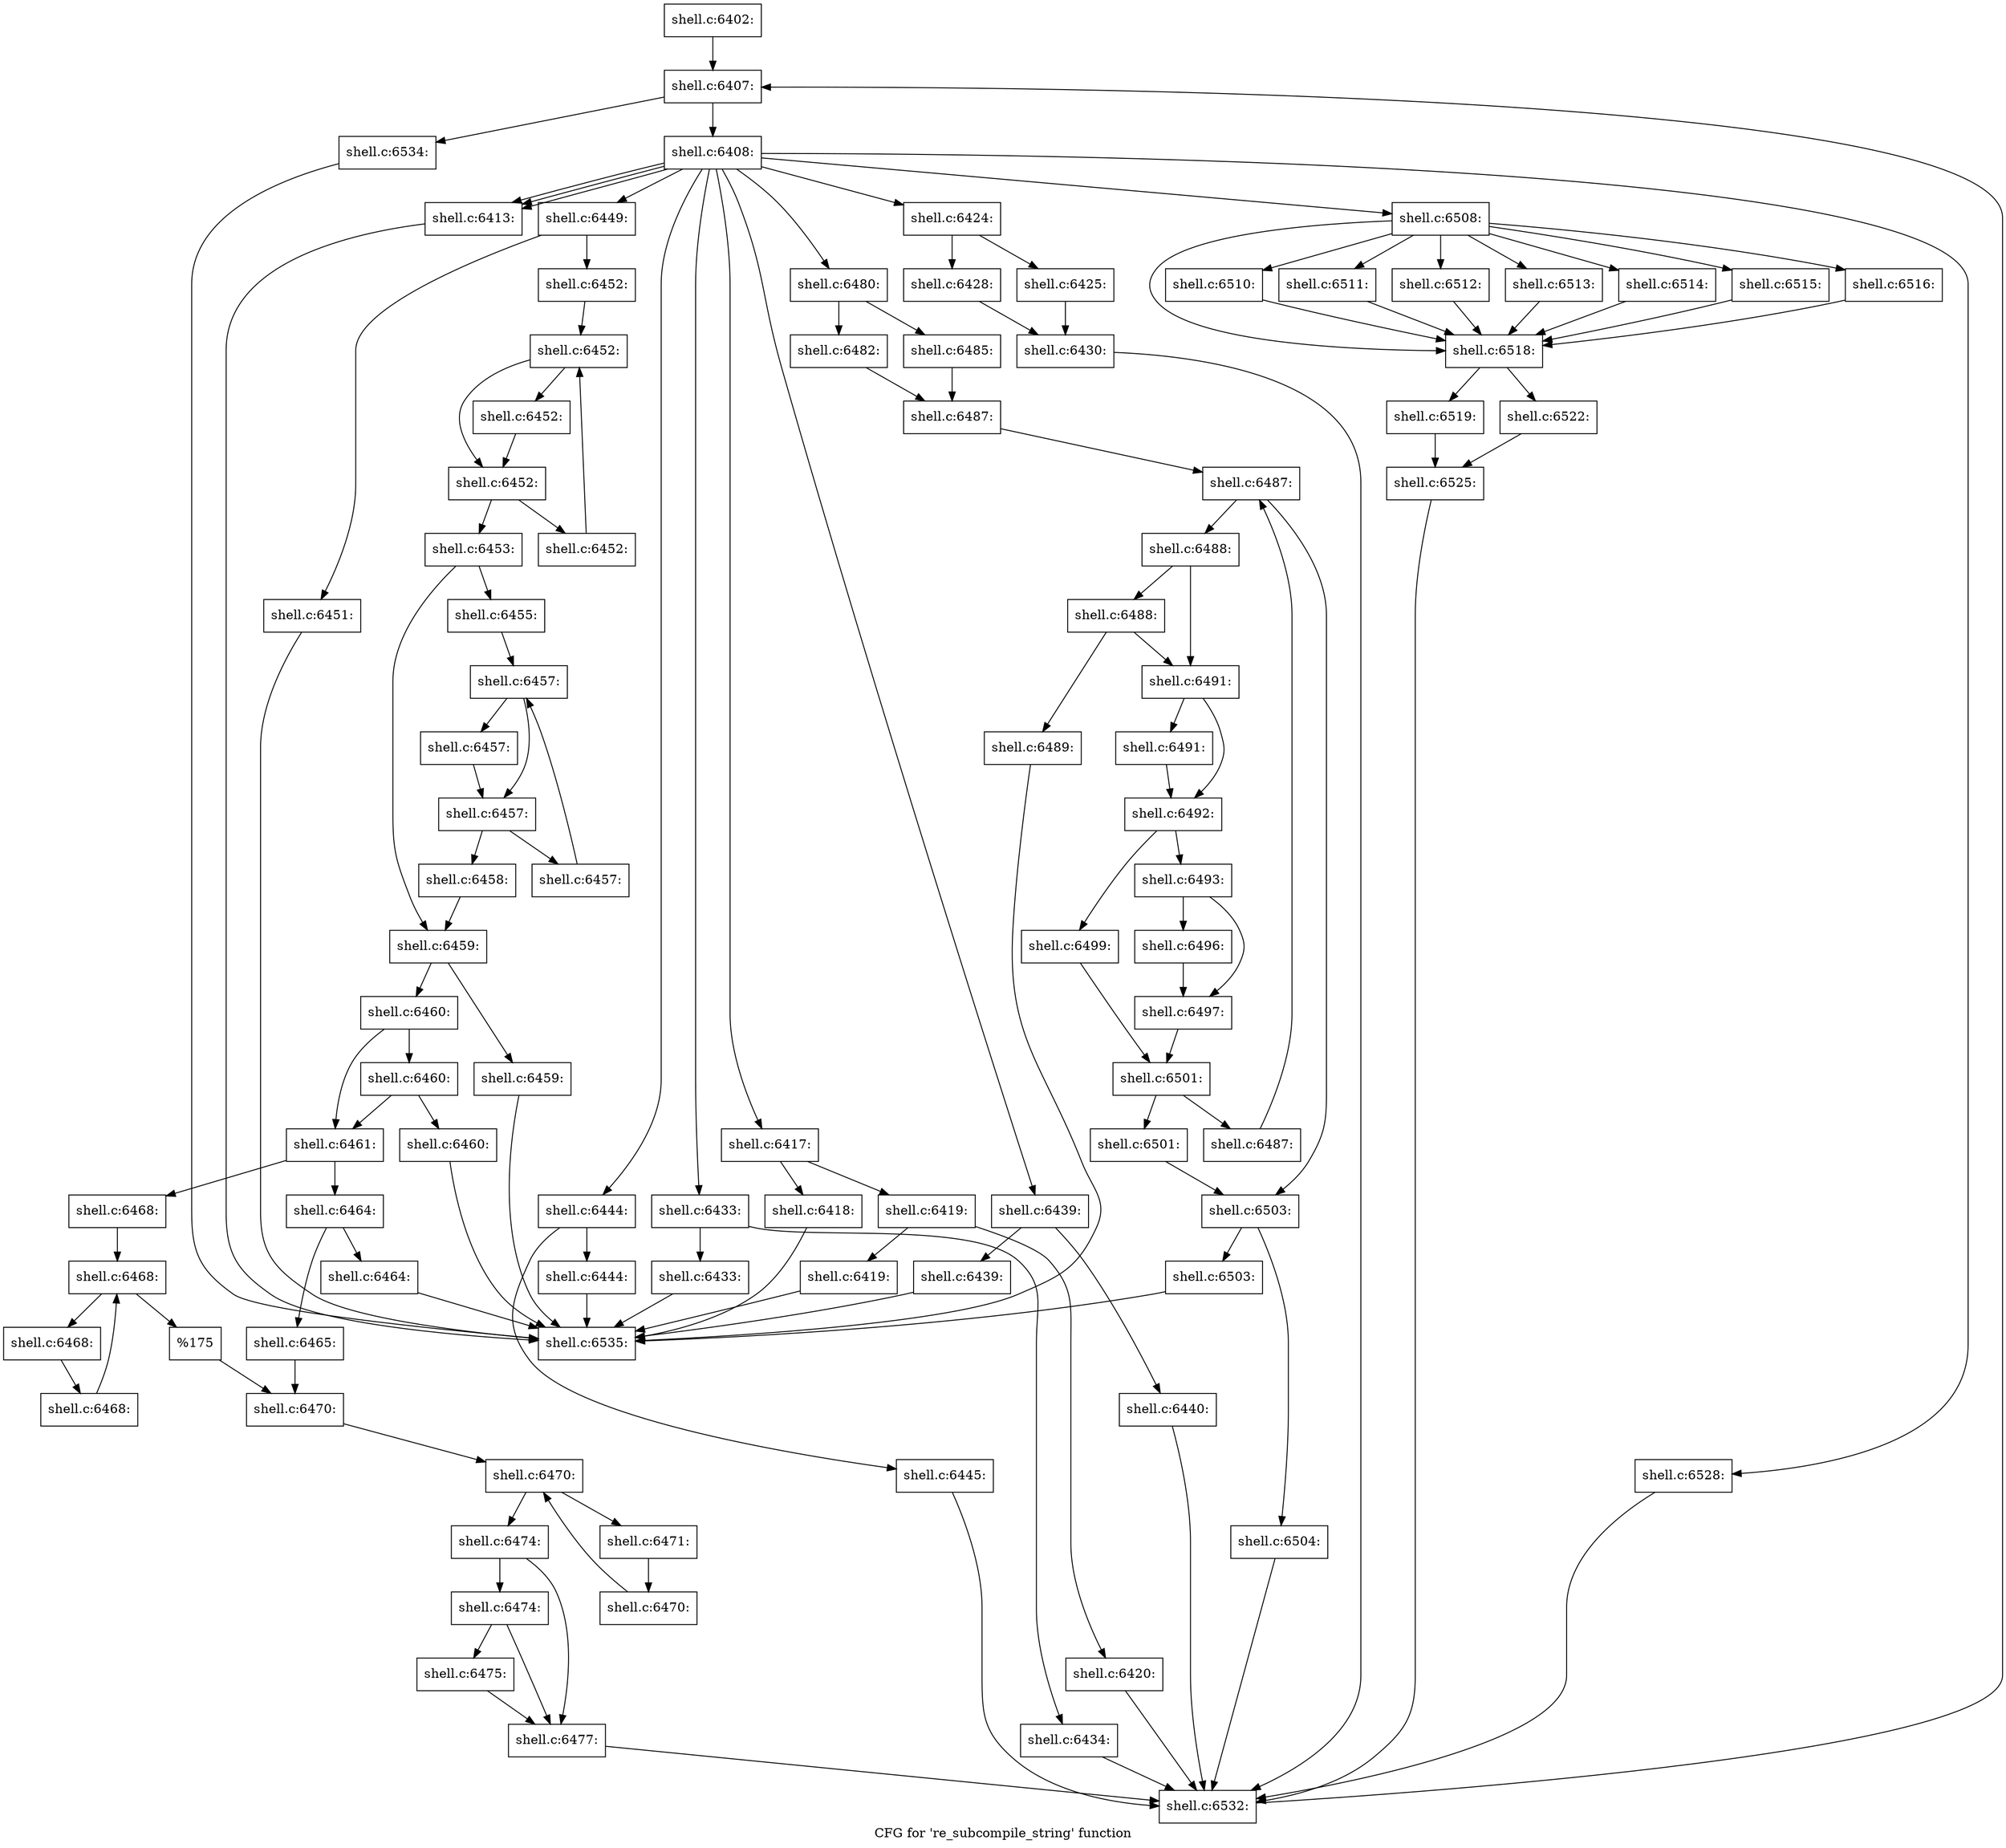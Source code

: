 digraph "CFG for 're_subcompile_string' function" {
	label="CFG for 're_subcompile_string' function";

	Node0x5602766e3770 [shape=record,label="{shell.c:6402:}"];
	Node0x5602766e3770 -> Node0x560276a264d0;
	Node0x560276a264d0 [shape=record,label="{shell.c:6407:}"];
	Node0x560276a264d0 -> Node0x560276a26d60;
	Node0x560276a264d0 -> Node0x560276a26630;
	Node0x560276a26d60 [shape=record,label="{shell.c:6408:}"];
	Node0x560276a26d60 -> Node0x560276a27270;
	Node0x560276a26d60 -> Node0x560276a27650;
	Node0x560276a26d60 -> Node0x560276a27650;
	Node0x560276a26d60 -> Node0x560276a27650;
	Node0x560276a26d60 -> Node0x560276a27d10;
	Node0x560276a26d60 -> Node0x560276a291d0;
	Node0x560276a26d60 -> Node0x560276a2a3e0;
	Node0x560276a26d60 -> Node0x560276a2b970;
	Node0x560276a26d60 -> Node0x560276a2c720;
	Node0x560276a26d60 -> Node0x560276a2d6b0;
	Node0x560276a26d60 -> Node0x560276a37a60;
	Node0x560276a26d60 -> Node0x560276a3e760;
	Node0x560276a27650 [shape=record,label="{shell.c:6413:}"];
	Node0x560276a27650 -> Node0x5602766e38f0;
	Node0x560276a27d10 [shape=record,label="{shell.c:6417:}"];
	Node0x560276a27d10 -> Node0x560276a280d0;
	Node0x560276a27d10 -> Node0x560276a28120;
	Node0x560276a280d0 [shape=record,label="{shell.c:6418:}"];
	Node0x560276a280d0 -> Node0x5602766e38f0;
	Node0x560276a28120 [shape=record,label="{shell.c:6419:}"];
	Node0x560276a28120 -> Node0x560276a285c0;
	Node0x560276a28120 -> Node0x560276a28610;
	Node0x560276a285c0 [shape=record,label="{shell.c:6419:}"];
	Node0x560276a285c0 -> Node0x5602766e38f0;
	Node0x560276a28610 [shape=record,label="{shell.c:6420:}"];
	Node0x560276a28610 -> Node0x560276a27180;
	Node0x560276a291d0 [shape=record,label="{shell.c:6424:}"];
	Node0x560276a291d0 -> Node0x560276a29330;
	Node0x560276a291d0 -> Node0x560276a293d0;
	Node0x560276a29330 [shape=record,label="{shell.c:6425:}"];
	Node0x560276a29330 -> Node0x560276a29380;
	Node0x560276a293d0 [shape=record,label="{shell.c:6428:}"];
	Node0x560276a293d0 -> Node0x560276a29380;
	Node0x560276a29380 [shape=record,label="{shell.c:6430:}"];
	Node0x560276a29380 -> Node0x560276a27180;
	Node0x560276a2a3e0 [shape=record,label="{shell.c:6433:}"];
	Node0x560276a2a3e0 -> Node0x560276a2a540;
	Node0x560276a2a3e0 -> Node0x560276a2a590;
	Node0x560276a2a540 [shape=record,label="{shell.c:6433:}"];
	Node0x560276a2a540 -> Node0x5602766e38f0;
	Node0x560276a2a590 [shape=record,label="{shell.c:6434:}"];
	Node0x560276a2a590 -> Node0x560276a27180;
	Node0x560276a2b970 [shape=record,label="{shell.c:6439:}"];
	Node0x560276a2b970 -> Node0x560276a2bad0;
	Node0x560276a2b970 -> Node0x560276a2bb20;
	Node0x560276a2bad0 [shape=record,label="{shell.c:6439:}"];
	Node0x560276a2bad0 -> Node0x5602766e38f0;
	Node0x560276a2bb20 [shape=record,label="{shell.c:6440:}"];
	Node0x560276a2bb20 -> Node0x560276a27180;
	Node0x560276a2c720 [shape=record,label="{shell.c:6444:}"];
	Node0x560276a2c720 -> Node0x560276a2c880;
	Node0x560276a2c720 -> Node0x560276a2c8d0;
	Node0x560276a2c880 [shape=record,label="{shell.c:6444:}"];
	Node0x560276a2c880 -> Node0x5602766e38f0;
	Node0x560276a2c8d0 [shape=record,label="{shell.c:6445:}"];
	Node0x560276a2c8d0 -> Node0x560276a27180;
	Node0x560276a2d6b0 [shape=record,label="{shell.c:6449:}"];
	Node0x560276a2d6b0 -> Node0x560276a2e4f0;
	Node0x560276a2d6b0 -> Node0x560276a2e540;
	Node0x560276a2e4f0 [shape=record,label="{shell.c:6451:}"];
	Node0x560276a2e4f0 -> Node0x5602766e38f0;
	Node0x560276a2e540 [shape=record,label="{shell.c:6452:}"];
	Node0x560276a2e540 -> Node0x560276a2eb40;
	Node0x560276a2eb40 [shape=record,label="{shell.c:6452:}"];
	Node0x560276a2eb40 -> Node0x560276a2ed70;
	Node0x560276a2eb40 -> Node0x560276a2ed20;
	Node0x560276a2ed70 [shape=record,label="{shell.c:6452:}"];
	Node0x560276a2ed70 -> Node0x560276a2ed20;
	Node0x560276a2ed20 [shape=record,label="{shell.c:6452:}"];
	Node0x560276a2ed20 -> Node0x560276a2f5b0;
	Node0x560276a2ed20 -> Node0x560276a2eca0;
	Node0x560276a2f5b0 [shape=record,label="{shell.c:6452:}"];
	Node0x560276a2f5b0 -> Node0x560276a2eb40;
	Node0x560276a2eca0 [shape=record,label="{shell.c:6453:}"];
	Node0x560276a2eca0 -> Node0x560276a30360;
	Node0x560276a2eca0 -> Node0x560276a303b0;
	Node0x560276a30360 [shape=record,label="{shell.c:6455:}"];
	Node0x560276a30360 -> Node0x560276a30c40;
	Node0x560276a30c40 [shape=record,label="{shell.c:6457:}"];
	Node0x560276a30c40 -> Node0x560276a30e70;
	Node0x560276a30c40 -> Node0x560276a30e20;
	Node0x560276a30e70 [shape=record,label="{shell.c:6457:}"];
	Node0x560276a30e70 -> Node0x560276a30e20;
	Node0x560276a30e20 [shape=record,label="{shell.c:6457:}"];
	Node0x560276a30e20 -> Node0x560276a316b0;
	Node0x560276a30e20 -> Node0x560276a30da0;
	Node0x560276a316b0 [shape=record,label="{shell.c:6457:}"];
	Node0x560276a316b0 -> Node0x560276a30c40;
	Node0x560276a30da0 [shape=record,label="{shell.c:6458:}"];
	Node0x560276a30da0 -> Node0x560276a303b0;
	Node0x560276a303b0 [shape=record,label="{shell.c:6459:}"];
	Node0x560276a303b0 -> Node0x560276a322d0;
	Node0x560276a303b0 -> Node0x560276a32320;
	Node0x560276a322d0 [shape=record,label="{shell.c:6459:}"];
	Node0x560276a322d0 -> Node0x5602766e38f0;
	Node0x560276a32320 [shape=record,label="{shell.c:6460:}"];
	Node0x560276a32320 -> Node0x560276a329d0;
	Node0x560276a32320 -> Node0x560276a32980;
	Node0x560276a329d0 [shape=record,label="{shell.c:6460:}"];
	Node0x560276a329d0 -> Node0x560276a32930;
	Node0x560276a329d0 -> Node0x560276a32980;
	Node0x560276a32930 [shape=record,label="{shell.c:6460:}"];
	Node0x560276a32930 -> Node0x5602766e38f0;
	Node0x560276a32980 [shape=record,label="{shell.c:6461:}"];
	Node0x560276a32980 -> Node0x560276a33b30;
	Node0x560276a32980 -> Node0x560276a33bd0;
	Node0x560276a33b30 [shape=record,label="{shell.c:6464:}"];
	Node0x560276a33b30 -> Node0x560276a33fe0;
	Node0x560276a33b30 -> Node0x560276a34030;
	Node0x560276a33fe0 [shape=record,label="{shell.c:6464:}"];
	Node0x560276a33fe0 -> Node0x5602766e38f0;
	Node0x560276a34030 [shape=record,label="{shell.c:6465:}"];
	Node0x560276a34030 -> Node0x560276a33b80;
	Node0x560276a33bd0 [shape=record,label="{shell.c:6468:}"];
	Node0x560276a33bd0 -> Node0x560276a34ed0;
	Node0x560276a34ed0 [shape=record,label="{shell.c:6468:}"];
	Node0x560276a34ed0 -> Node0x560276a350f0;
	Node0x560276a34ed0 -> Node0x560276a34d20;
	Node0x560276a350f0 [shape=record,label="{shell.c:6468:}"];
	Node0x560276a350f0 -> Node0x560276a35060;
	Node0x560276a35060 [shape=record,label="{shell.c:6468:}"];
	Node0x560276a35060 -> Node0x560276a34ed0;
	Node0x560276a34d20 [shape=record,label="{%175}"];
	Node0x560276a34d20 -> Node0x560276a33b80;
	Node0x560276a33b80 [shape=record,label="{shell.c:6470:}"];
	Node0x560276a33b80 -> Node0x560276a35b30;
	Node0x560276a35b30 [shape=record,label="{shell.c:6470:}"];
	Node0x560276a35b30 -> Node0x560276a36300;
	Node0x560276a35b30 -> Node0x560276359da0;
	Node0x560276a36300 [shape=record,label="{shell.c:6471:}"];
	Node0x560276a36300 -> Node0x560276a36270;
	Node0x560276a36270 [shape=record,label="{shell.c:6470:}"];
	Node0x560276a36270 -> Node0x560276a35b30;
	Node0x560276359da0 [shape=record,label="{shell.c:6474:}"];
	Node0x560276359da0 -> Node0x560276a36ff0;
	Node0x560276359da0 -> Node0x560276a36fa0;
	Node0x560276a36ff0 [shape=record,label="{shell.c:6474:}"];
	Node0x560276a36ff0 -> Node0x560276a36f50;
	Node0x560276a36ff0 -> Node0x560276a36fa0;
	Node0x560276a36f50 [shape=record,label="{shell.c:6475:}"];
	Node0x560276a36f50 -> Node0x560276a36fa0;
	Node0x560276a36fa0 [shape=record,label="{shell.c:6477:}"];
	Node0x560276a36fa0 -> Node0x560276a27180;
	Node0x560276a37a60 [shape=record,label="{shell.c:6480:}"];
	Node0x560276a37a60 -> Node0x560276a38140;
	Node0x560276a37a60 -> Node0x560276a381e0;
	Node0x560276a38140 [shape=record,label="{shell.c:6482:}"];
	Node0x560276a38140 -> Node0x560276a38190;
	Node0x560276a381e0 [shape=record,label="{shell.c:6485:}"];
	Node0x560276a381e0 -> Node0x560276a38190;
	Node0x560276a38190 [shape=record,label="{shell.c:6487:}"];
	Node0x560276a38190 -> Node0x560276a390f0;
	Node0x560276a390f0 [shape=record,label="{shell.c:6487:}"];
	Node0x560276a390f0 -> Node0x560276a39980;
	Node0x560276a390f0 -> Node0x560276a39250;
	Node0x560276a39980 [shape=record,label="{shell.c:6488:}"];
	Node0x560276a39980 -> Node0x560276a39c30;
	Node0x560276a39980 -> Node0x560276a39be0;
	Node0x560276a39c30 [shape=record,label="{shell.c:6488:}"];
	Node0x560276a39c30 -> Node0x560276a39b90;
	Node0x560276a39c30 -> Node0x560276a39be0;
	Node0x560276a39b90 [shape=record,label="{shell.c:6489:}"];
	Node0x560276a39b90 -> Node0x5602766e38f0;
	Node0x560276a39be0 [shape=record,label="{shell.c:6491:}"];
	Node0x560276a39be0 -> Node0x560276a3a630;
	Node0x560276a39be0 -> Node0x560276a3a680;
	Node0x560276a3a630 [shape=record,label="{shell.c:6491:}"];
	Node0x560276a3a630 -> Node0x560276a3a680;
	Node0x560276a3a680 [shape=record,label="{shell.c:6492:}"];
	Node0x560276a3a680 -> Node0x560276359e40;
	Node0x560276a3a680 -> Node0x560276a3b360;
	Node0x560276359e40 [shape=record,label="{shell.c:6493:}"];
	Node0x560276359e40 -> Node0x560276a3c060;
	Node0x560276359e40 -> Node0x560276a3c0b0;
	Node0x560276a3c060 [shape=record,label="{shell.c:6496:}"];
	Node0x560276a3c060 -> Node0x560276a3c0b0;
	Node0x560276a3c0b0 [shape=record,label="{shell.c:6497:}"];
	Node0x560276a3c0b0 -> Node0x560276a3b0d0;
	Node0x560276a3b360 [shape=record,label="{shell.c:6499:}"];
	Node0x560276a3b360 -> Node0x560276a3b0d0;
	Node0x560276a3b0d0 [shape=record,label="{shell.c:6501:}"];
	Node0x560276a3b0d0 -> Node0x560276a3cd40;
	Node0x560276a3b0d0 -> Node0x560276a3cd90;
	Node0x560276a3cd40 [shape=record,label="{shell.c:6501:}"];
	Node0x560276a3cd40 -> Node0x560276a39250;
	Node0x560276a3cd90 [shape=record,label="{shell.c:6487:}"];
	Node0x560276a3cd90 -> Node0x560276a390f0;
	Node0x560276a39250 [shape=record,label="{shell.c:6503:}"];
	Node0x560276a39250 -> Node0x560276a3d970;
	Node0x560276a39250 -> Node0x560276a3d9c0;
	Node0x560276a3d970 [shape=record,label="{shell.c:6503:}"];
	Node0x560276a3d970 -> Node0x5602766e38f0;
	Node0x560276a3d9c0 [shape=record,label="{shell.c:6504:}"];
	Node0x560276a3d9c0 -> Node0x560276a27180;
	Node0x560276a3e760 [shape=record,label="{shell.c:6508:}"];
	Node0x560276a3e760 -> Node0x560276a3f450;
	Node0x560276a3e760 -> Node0x560276a3f7c0;
	Node0x560276a3e760 -> Node0x560276a3f9d0;
	Node0x560276a3e760 -> Node0x560276a3fc10;
	Node0x560276a3e760 -> Node0x560276a3fe50;
	Node0x560276a3e760 -> Node0x560276a40090;
	Node0x560276a3e760 -> Node0x560276a402a0;
	Node0x560276a3e760 -> Node0x560276a404e0;
	Node0x560276a3f7c0 [shape=record,label="{shell.c:6510:}"];
	Node0x560276a3f7c0 -> Node0x560276a3f450;
	Node0x560276a3f9d0 [shape=record,label="{shell.c:6511:}"];
	Node0x560276a3f9d0 -> Node0x560276a3f450;
	Node0x560276a3fc10 [shape=record,label="{shell.c:6512:}"];
	Node0x560276a3fc10 -> Node0x560276a3f450;
	Node0x560276a3fe50 [shape=record,label="{shell.c:6513:}"];
	Node0x560276a3fe50 -> Node0x560276a3f450;
	Node0x560276a40090 [shape=record,label="{shell.c:6514:}"];
	Node0x560276a40090 -> Node0x560276a3f450;
	Node0x560276a402a0 [shape=record,label="{shell.c:6515:}"];
	Node0x560276a402a0 -> Node0x560276a3f450;
	Node0x560276a404e0 [shape=record,label="{shell.c:6516:}"];
	Node0x560276a404e0 -> Node0x560276a3f450;
	Node0x560276a3f450 [shape=record,label="{shell.c:6518:}"];
	Node0x560276a3f450 -> Node0x560276a3f680;
	Node0x560276a3f450 -> Node0x560276a40840;
	Node0x560276a3f680 [shape=record,label="{shell.c:6519:}"];
	Node0x560276a3f680 -> Node0x560276a407f0;
	Node0x560276a40840 [shape=record,label="{shell.c:6522:}"];
	Node0x560276a40840 -> Node0x560276a407f0;
	Node0x560276a407f0 [shape=record,label="{shell.c:6525:}"];
	Node0x560276a407f0 -> Node0x560276a27180;
	Node0x560276a27270 [shape=record,label="{shell.c:6528:}"];
	Node0x560276a27270 -> Node0x560276a27180;
	Node0x560276a27180 [shape=record,label="{shell.c:6532:}"];
	Node0x560276a27180 -> Node0x560276a264d0;
	Node0x560276a26630 [shape=record,label="{shell.c:6534:}"];
	Node0x560276a26630 -> Node0x5602766e38f0;
	Node0x5602766e38f0 [shape=record,label="{shell.c:6535:}"];
}
